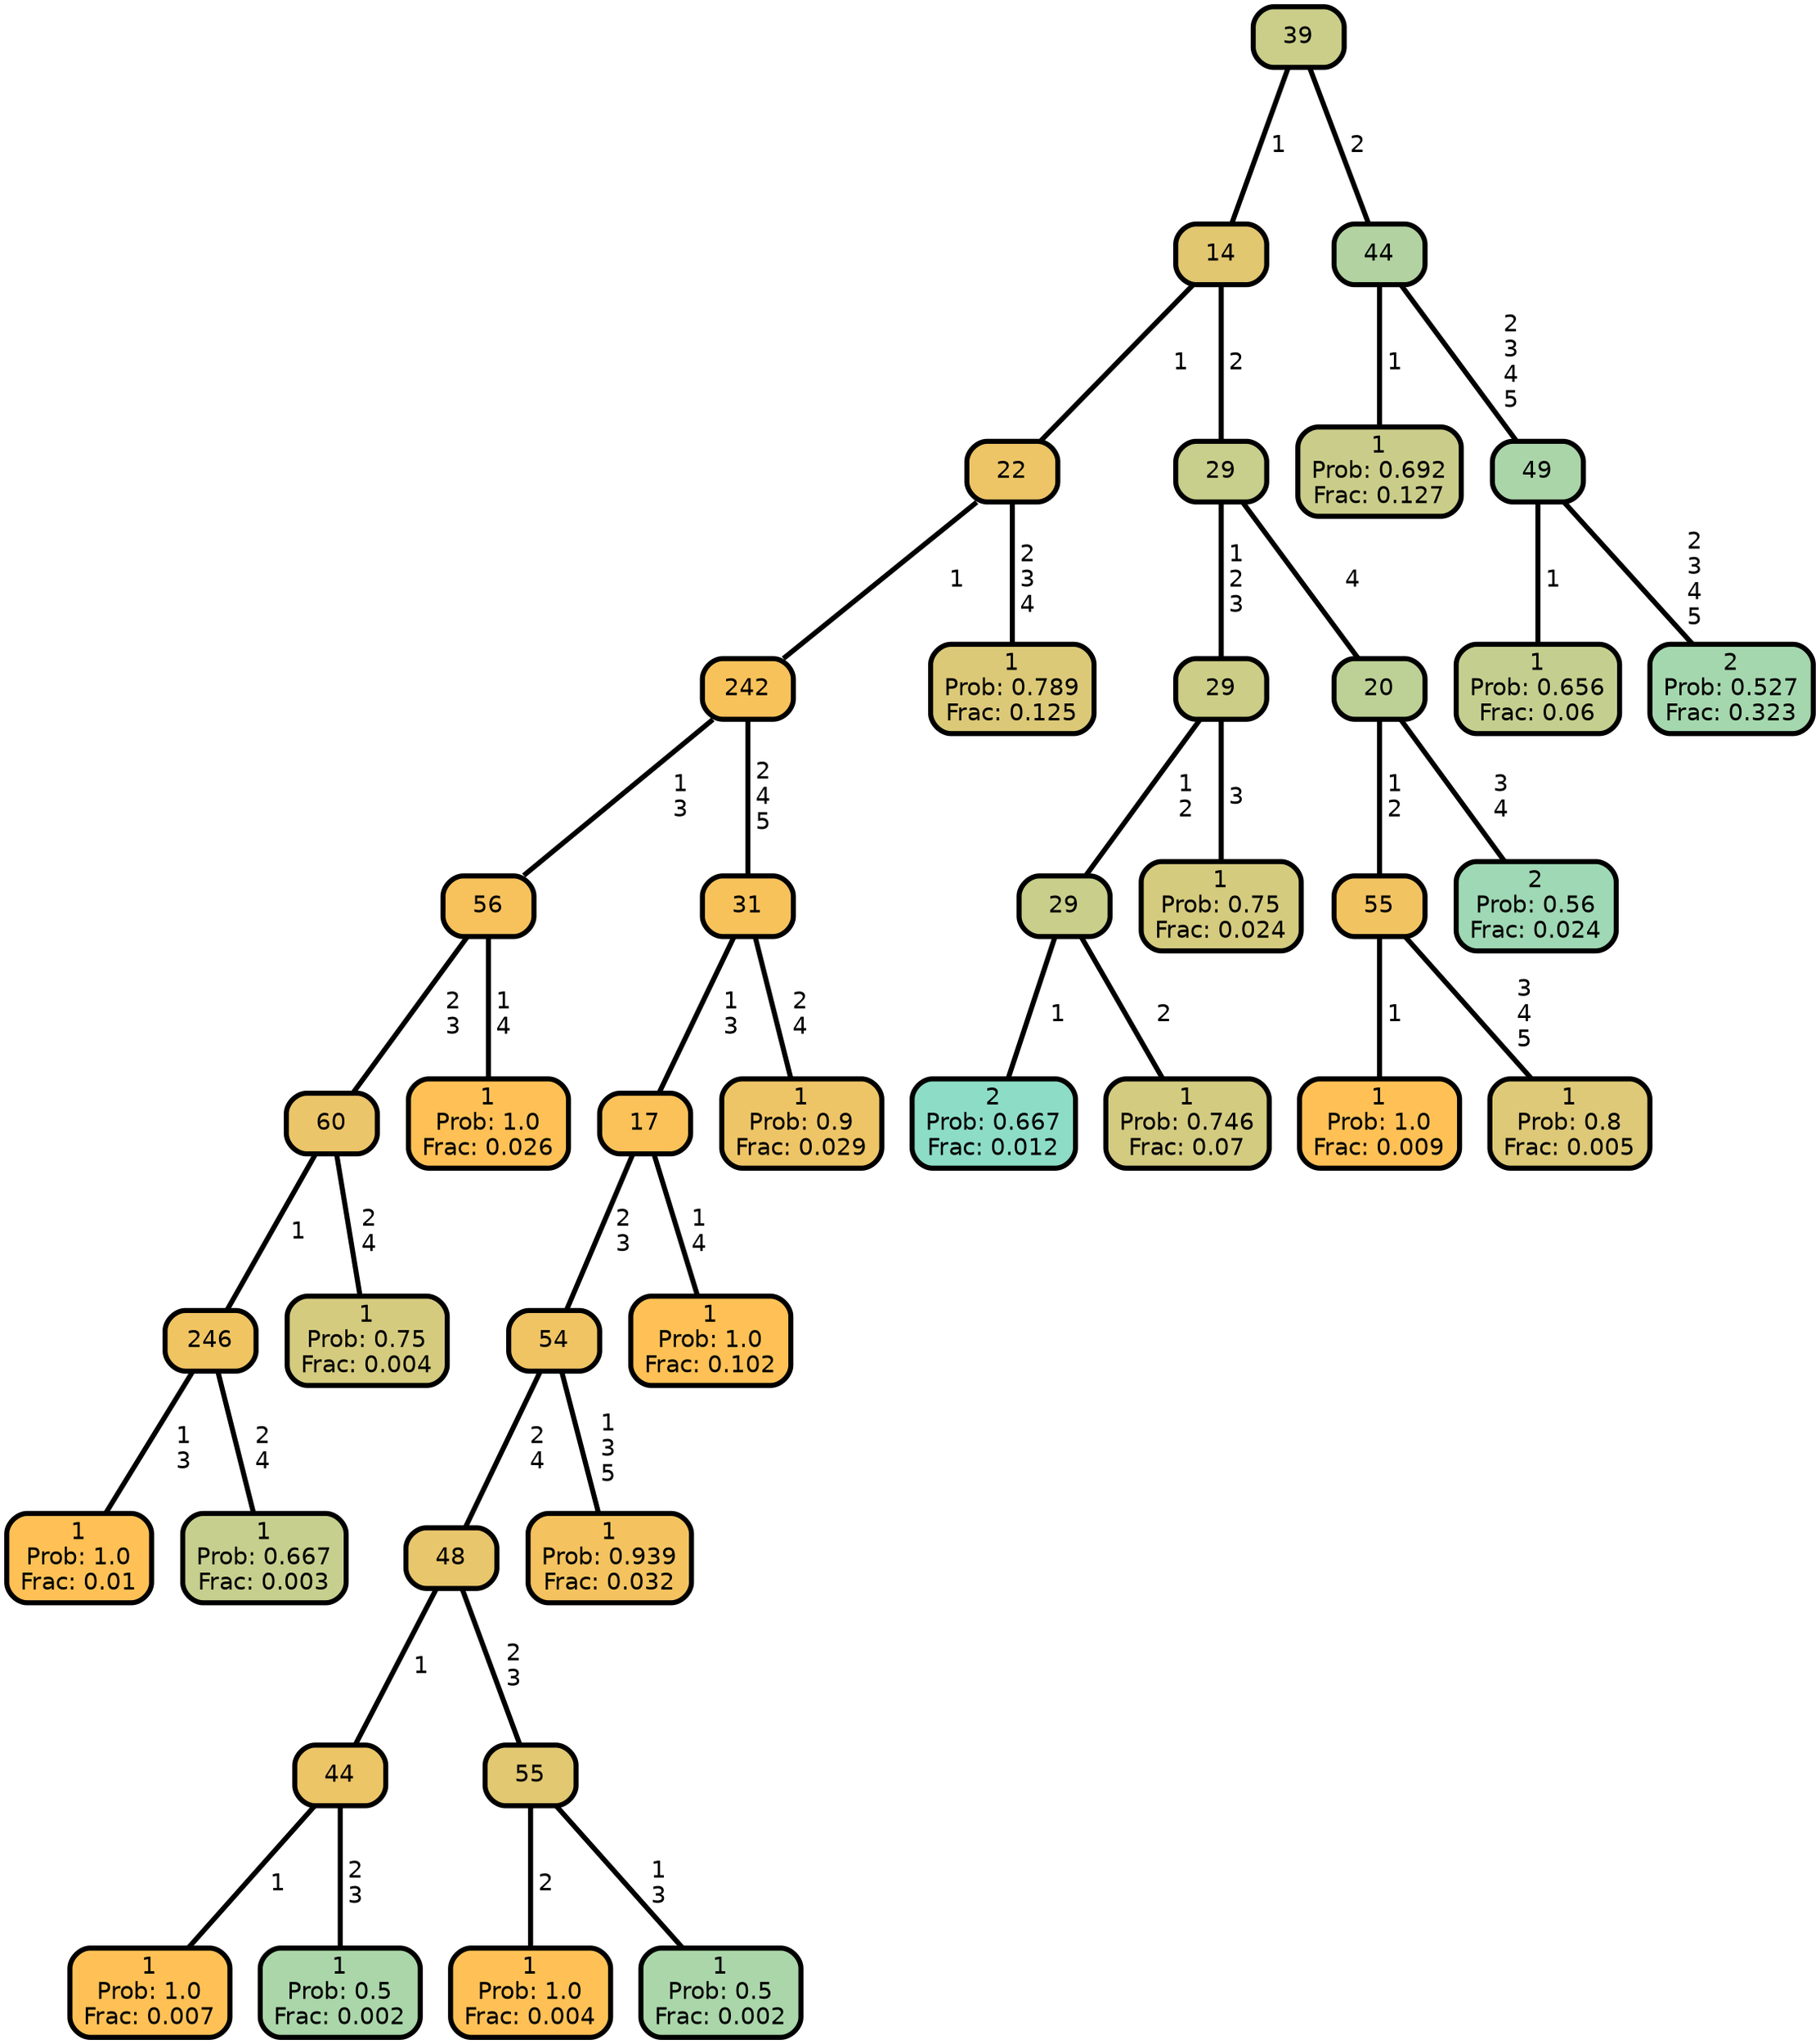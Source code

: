 graph Tree {
node [shape=box, style="filled, rounded",color="black",penwidth="3",fontcolor="black",                 fontname=helvetica] ;
graph [ranksep="0 equally", splines=straight,                 bgcolor=transparent, dpi=200] ;
edge [fontname=helvetica, color=black] ;
0 [label="1
Prob: 1.0
Frac: 0.01", fillcolor="#ffc155"] ;
1 [label="246", fillcolor="#f1c462"] ;
2 [label="1
Prob: 0.667
Frac: 0.003", fillcolor="#c6cf8d"] ;
3 [label="60", fillcolor="#ebc569"] ;
4 [label="1
Prob: 0.75
Frac: 0.004", fillcolor="#d4cb7f"] ;
5 [label="56", fillcolor="#f7c25c"] ;
6 [label="1
Prob: 1.0
Frac: 0.026", fillcolor="#ffc155"] ;
7 [label="242", fillcolor="#f8c25b"] ;
8 [label="1
Prob: 1.0
Frac: 0.007", fillcolor="#ffc155"] ;
9 [label="44", fillcolor="#ecc567"] ;
10 [label="1
Prob: 0.5
Frac: 0.002", fillcolor="#aad6aa"] ;
11 [label="48", fillcolor="#e8c66b"] ;
12 [label="1
Prob: 1.0
Frac: 0.004", fillcolor="#ffc155"] ;
13 [label="55", fillcolor="#e2c871"] ;
14 [label="1
Prob: 0.5
Frac: 0.002", fillcolor="#aad6aa"] ;
15 [label="54", fillcolor="#f0c463"] ;
16 [label="1
Prob: 0.939
Frac: 0.032", fillcolor="#f4c35f"] ;
17 [label="17", fillcolor="#fac259"] ;
18 [label="1
Prob: 1.0
Frac: 0.102", fillcolor="#ffc155"] ;
19 [label="31", fillcolor="#f8c25b"] ;
20 [label="1
Prob: 0.9
Frac: 0.029", fillcolor="#eec566"] ;
21 [label="22", fillcolor="#edc566"] ;
22 [label="1
Prob: 0.789
Frac: 0.125", fillcolor="#dbc978"] ;
23 [label="14", fillcolor="#e2c771"] ;
24 [label="2
Prob: 0.667
Frac: 0.012", fillcolor="#8dddc6"] ;
25 [label="29", fillcolor="#c9ce8a"] ;
26 [label="1
Prob: 0.746
Frac: 0.07", fillcolor="#d3cb80"] ;
27 [label="29", fillcolor="#cccd87"] ;
28 [label="1
Prob: 0.75
Frac: 0.024", fillcolor="#d4cb7f"] ;
29 [label="29", fillcolor="#c8ce8b"] ;
30 [label="1
Prob: 1.0
Frac: 0.009", fillcolor="#ffc155"] ;
31 [label="55", fillcolor="#f2c461"] ;
32 [label="1
Prob: 0.8
Frac: 0.005", fillcolor="#ddc977"] ;
33 [label="20", fillcolor="#bdd196"] ;
34 [label="2
Prob: 0.56
Frac: 0.024", fillcolor="#9fd8b4"] ;
35 [label="39", fillcolor="#cace89"] ;
36 [label="1
Prob: 0.692
Frac: 0.127", fillcolor="#cacd89"] ;
37 [label="44", fillcolor="#b2d3a1"] ;
38 [label="1
Prob: 0.656
Frac: 0.06", fillcolor="#c4cf8f"] ;
39 [label="49", fillcolor="#aad5a9"] ;
40 [label="2
Prob: 0.527
Frac: 0.323", fillcolor="#a5d7ae"] ;
1 -- 0 [label=" 1\n 3",penwidth=3] ;
1 -- 2 [label=" 2\n 4",penwidth=3] ;
3 -- 1 [label=" 1",penwidth=3] ;
3 -- 4 [label=" 2\n 4",penwidth=3] ;
5 -- 3 [label=" 2\n 3",penwidth=3] ;
5 -- 6 [label=" 1\n 4",penwidth=3] ;
7 -- 5 [label=" 1\n 3",penwidth=3] ;
7 -- 19 [label=" 2\n 4\n 5",penwidth=3] ;
9 -- 8 [label=" 1",penwidth=3] ;
9 -- 10 [label=" 2\n 3",penwidth=3] ;
11 -- 9 [label=" 1",penwidth=3] ;
11 -- 13 [label=" 2\n 3",penwidth=3] ;
13 -- 12 [label=" 2",penwidth=3] ;
13 -- 14 [label=" 1\n 3",penwidth=3] ;
15 -- 11 [label=" 2\n 4",penwidth=3] ;
15 -- 16 [label=" 1\n 3\n 5",penwidth=3] ;
17 -- 15 [label=" 2\n 3",penwidth=3] ;
17 -- 18 [label=" 1\n 4",penwidth=3] ;
19 -- 17 [label=" 1\n 3",penwidth=3] ;
19 -- 20 [label=" 2\n 4",penwidth=3] ;
21 -- 7 [label=" 1",penwidth=3] ;
21 -- 22 [label=" 2\n 3\n 4",penwidth=3] ;
23 -- 21 [label=" 1",penwidth=3] ;
23 -- 29 [label=" 2",penwidth=3] ;
25 -- 24 [label=" 1",penwidth=3] ;
25 -- 26 [label=" 2",penwidth=3] ;
27 -- 25 [label=" 1\n 2",penwidth=3] ;
27 -- 28 [label=" 3",penwidth=3] ;
29 -- 27 [label=" 1\n 2\n 3",penwidth=3] ;
29 -- 33 [label=" 4",penwidth=3] ;
31 -- 30 [label=" 1",penwidth=3] ;
31 -- 32 [label=" 3\n 4\n 5",penwidth=3] ;
33 -- 31 [label=" 1\n 2",penwidth=3] ;
33 -- 34 [label=" 3\n 4",penwidth=3] ;
35 -- 23 [label=" 1",penwidth=3] ;
35 -- 37 [label=" 2",penwidth=3] ;
37 -- 36 [label=" 1",penwidth=3] ;
37 -- 39 [label=" 2\n 3\n 4\n 5",penwidth=3] ;
39 -- 38 [label=" 1",penwidth=3] ;
39 -- 40 [label=" 2\n 3\n 4\n 5",penwidth=3] ;
{rank = same;}}